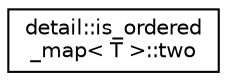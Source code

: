 digraph "Graphical Class Hierarchy"
{
 // LATEX_PDF_SIZE
  edge [fontname="Helvetica",fontsize="10",labelfontname="Helvetica",labelfontsize="10"];
  node [fontname="Helvetica",fontsize="10",shape=record];
  rankdir="LR";
  Node0 [label="detail::is_ordered\l_map\< T \>::two",height=0.2,width=0.4,color="black", fillcolor="white", style="filled",URL="$structdetail_1_1is__ordered__map_1_1two.html",tooltip=" "];
}
